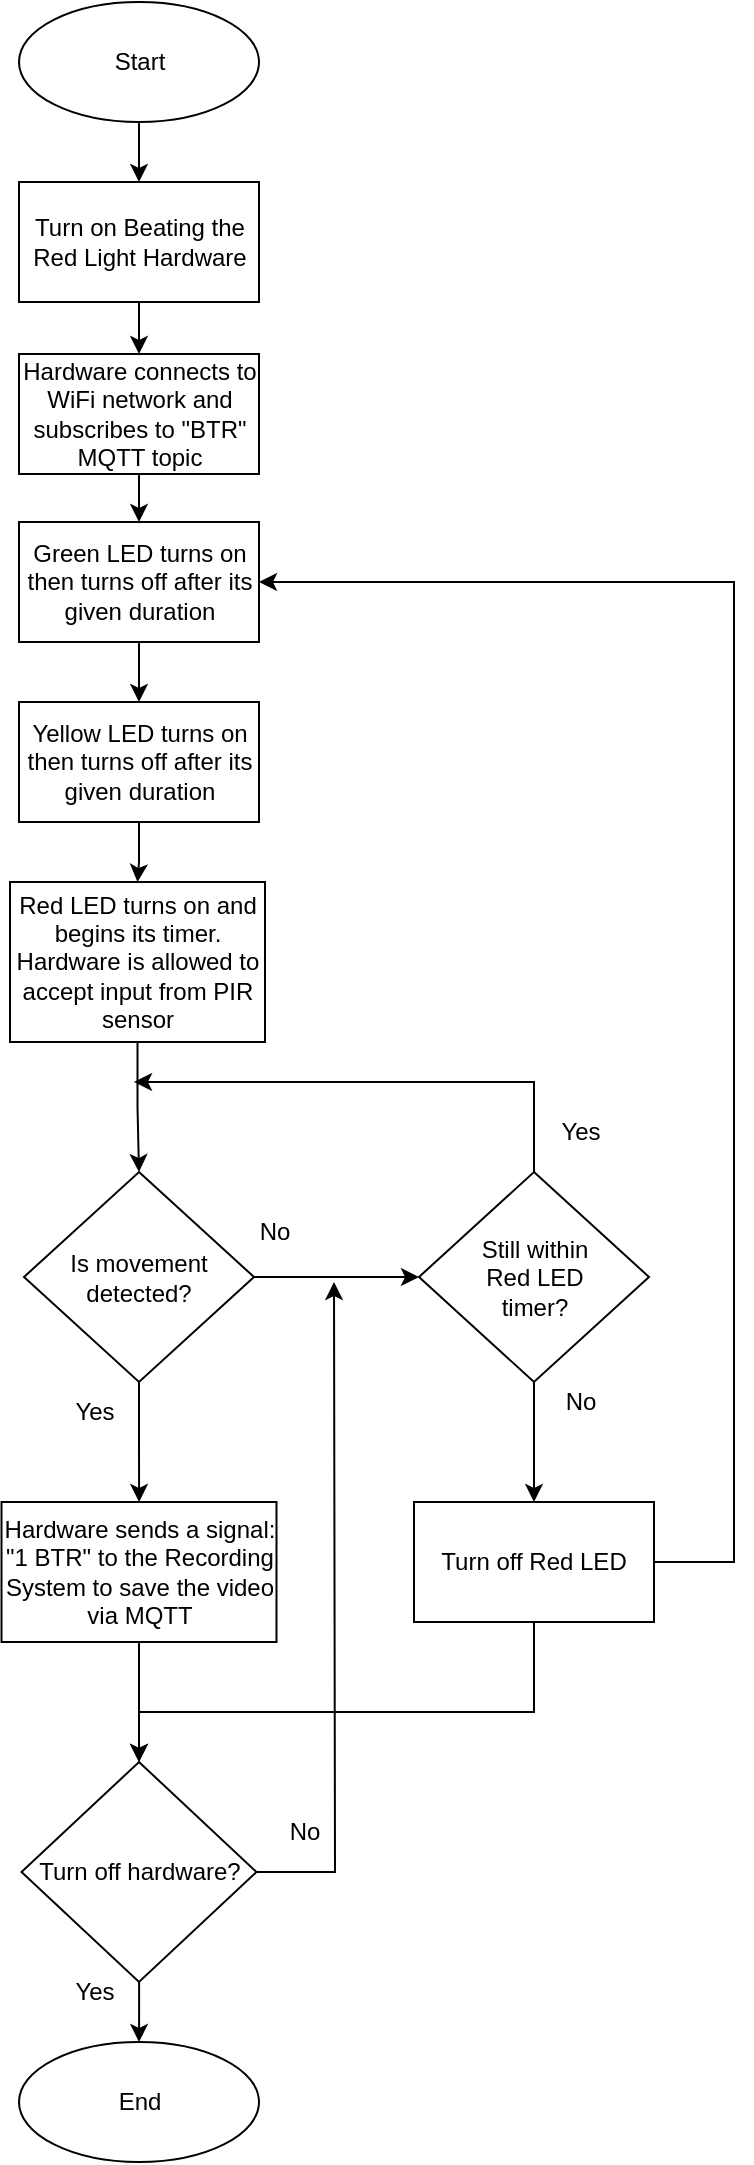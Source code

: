 <mxfile version="21.3.8" type="device">
  <diagram name="Page-1" id="hML4VPuGb0XIvmqMOA6E">
    <mxGraphModel dx="700" dy="1486" grid="1" gridSize="10" guides="1" tooltips="1" connect="1" arrows="1" fold="1" page="1" pageScale="1" pageWidth="850" pageHeight="1100" math="0" shadow="0">
      <root>
        <mxCell id="0" />
        <mxCell id="1" parent="0" />
        <mxCell id="1P9gHZw41DvnJjrTFkDb-3" style="edgeStyle=orthogonalEdgeStyle;rounded=0;orthogonalLoop=1;jettySize=auto;html=1;entryX=0.5;entryY=0;entryDx=0;entryDy=0;" parent="1" source="6fa3rH_UvGOGUlaae7Xy-1" target="1P9gHZw41DvnJjrTFkDb-1" edge="1">
          <mxGeometry relative="1" as="geometry" />
        </mxCell>
        <mxCell id="6fa3rH_UvGOGUlaae7Xy-1" value="Start" style="ellipse;whiteSpace=wrap;html=1;" parent="1" vertex="1">
          <mxGeometry x="302.5" y="-160" width="120" height="60" as="geometry" />
        </mxCell>
        <mxCell id="6fa3rH_UvGOGUlaae7Xy-30" style="edgeStyle=orthogonalEdgeStyle;rounded=0;orthogonalLoop=1;jettySize=auto;html=1;entryX=0.5;entryY=0;entryDx=0;entryDy=0;" parent="1" source="6fa3rH_UvGOGUlaae7Xy-4" target="6fa3rH_UvGOGUlaae7Xy-5" edge="1">
          <mxGeometry relative="1" as="geometry" />
        </mxCell>
        <mxCell id="6fa3rH_UvGOGUlaae7Xy-4" value="Green LED turns on then turns off after its given&lt;span style=&quot;white-space: pre;&quot;&gt; &lt;/span&gt;duration" style="rounded=0;whiteSpace=wrap;html=1;" parent="1" vertex="1">
          <mxGeometry x="302.5" y="100" width="120" height="60" as="geometry" />
        </mxCell>
        <mxCell id="6fa3rH_UvGOGUlaae7Xy-33" style="edgeStyle=orthogonalEdgeStyle;rounded=0;orthogonalLoop=1;jettySize=auto;html=1;entryX=0.5;entryY=0;entryDx=0;entryDy=0;" parent="1" source="6fa3rH_UvGOGUlaae7Xy-5" target="6fa3rH_UvGOGUlaae7Xy-6" edge="1">
          <mxGeometry relative="1" as="geometry" />
        </mxCell>
        <mxCell id="6fa3rH_UvGOGUlaae7Xy-5" value="Yellow LED turns on then turns off after its given duration" style="rounded=0;whiteSpace=wrap;html=1;" parent="1" vertex="1">
          <mxGeometry x="302.5" y="190" width="120" height="60" as="geometry" />
        </mxCell>
        <mxCell id="6fa3rH_UvGOGUlaae7Xy-12" value="" style="edgeStyle=orthogonalEdgeStyle;rounded=0;orthogonalLoop=1;jettySize=auto;html=1;" parent="1" source="6fa3rH_UvGOGUlaae7Xy-6" target="6fa3rH_UvGOGUlaae7Xy-11" edge="1">
          <mxGeometry relative="1" as="geometry" />
        </mxCell>
        <mxCell id="6fa3rH_UvGOGUlaae7Xy-6" value="Red LED turns on and begins its timer. Hardware is allowed to accept input from PIR sensor" style="rounded=0;whiteSpace=wrap;html=1;" parent="1" vertex="1">
          <mxGeometry x="298" y="280" width="127.5" height="80" as="geometry" />
        </mxCell>
        <mxCell id="6fa3rH_UvGOGUlaae7Xy-14" value="" style="edgeStyle=orthogonalEdgeStyle;rounded=0;orthogonalLoop=1;jettySize=auto;html=1;" parent="1" source="6fa3rH_UvGOGUlaae7Xy-11" target="6fa3rH_UvGOGUlaae7Xy-13" edge="1">
          <mxGeometry relative="1" as="geometry" />
        </mxCell>
        <mxCell id="6fa3rH_UvGOGUlaae7Xy-20" value="" style="edgeStyle=orthogonalEdgeStyle;rounded=0;orthogonalLoop=1;jettySize=auto;html=1;" parent="1" source="6fa3rH_UvGOGUlaae7Xy-11" target="6fa3rH_UvGOGUlaae7Xy-19" edge="1">
          <mxGeometry relative="1" as="geometry" />
        </mxCell>
        <mxCell id="6fa3rH_UvGOGUlaae7Xy-11" value="Is movement detected?" style="rhombus;whiteSpace=wrap;html=1;rounded=0;" parent="1" vertex="1">
          <mxGeometry x="305" y="425" width="115" height="105" as="geometry" />
        </mxCell>
        <mxCell id="RPbS4VBan_pOAzZXqhBr-2" value="" style="edgeStyle=orthogonalEdgeStyle;rounded=0;orthogonalLoop=1;jettySize=auto;html=1;" parent="1" source="6fa3rH_UvGOGUlaae7Xy-13" target="RPbS4VBan_pOAzZXqhBr-1" edge="1">
          <mxGeometry relative="1" as="geometry" />
        </mxCell>
        <mxCell id="6fa3rH_UvGOGUlaae7Xy-13" value="Hardware sends a signal: &quot;1 BTR&quot; to the Recording System to save the video via MQTT" style="whiteSpace=wrap;html=1;rounded=0;" parent="1" vertex="1">
          <mxGeometry x="293.75" y="590" width="137.5" height="70" as="geometry" />
        </mxCell>
        <mxCell id="6fa3rH_UvGOGUlaae7Xy-15" value="Yes" style="text;html=1;align=center;verticalAlign=middle;resizable=0;points=[];autosize=1;strokeColor=none;fillColor=none;" parent="1" vertex="1">
          <mxGeometry x="320" y="530" width="40" height="30" as="geometry" />
        </mxCell>
        <mxCell id="6fa3rH_UvGOGUlaae7Xy-22" style="edgeStyle=orthogonalEdgeStyle;rounded=0;orthogonalLoop=1;jettySize=auto;html=1;exitX=0.5;exitY=0;exitDx=0;exitDy=0;endArrow=classic;endFill=1;" parent="1" source="6fa3rH_UvGOGUlaae7Xy-19" edge="1">
          <mxGeometry relative="1" as="geometry">
            <mxPoint x="360" y="380" as="targetPoint" />
            <Array as="points">
              <mxPoint x="560" y="380" />
            </Array>
          </mxGeometry>
        </mxCell>
        <mxCell id="6fa3rH_UvGOGUlaae7Xy-25" value="" style="edgeStyle=orthogonalEdgeStyle;rounded=0;orthogonalLoop=1;jettySize=auto;html=1;" parent="1" source="6fa3rH_UvGOGUlaae7Xy-19" target="6fa3rH_UvGOGUlaae7Xy-24" edge="1">
          <mxGeometry relative="1" as="geometry" />
        </mxCell>
        <mxCell id="6fa3rH_UvGOGUlaae7Xy-19" value="Still within &lt;br&gt;Red LED &lt;br&gt;timer?" style="rhombus;whiteSpace=wrap;html=1;rounded=0;" parent="1" vertex="1">
          <mxGeometry x="502.5" y="425" width="115" height="105" as="geometry" />
        </mxCell>
        <mxCell id="6fa3rH_UvGOGUlaae7Xy-21" value="No" style="text;html=1;align=center;verticalAlign=middle;resizable=0;points=[];autosize=1;strokeColor=none;fillColor=none;" parent="1" vertex="1">
          <mxGeometry x="410" y="440" width="40" height="30" as="geometry" />
        </mxCell>
        <mxCell id="6fa3rH_UvGOGUlaae7Xy-23" value="Yes" style="text;html=1;align=center;verticalAlign=middle;resizable=0;points=[];autosize=1;strokeColor=none;fillColor=none;" parent="1" vertex="1">
          <mxGeometry x="562.5" y="390" width="40" height="30" as="geometry" />
        </mxCell>
        <mxCell id="6fa3rH_UvGOGUlaae7Xy-26" style="edgeStyle=orthogonalEdgeStyle;rounded=0;orthogonalLoop=1;jettySize=auto;html=1;entryX=1;entryY=0.5;entryDx=0;entryDy=0;exitX=1;exitY=0.5;exitDx=0;exitDy=0;" parent="1" source="6fa3rH_UvGOGUlaae7Xy-24" target="6fa3rH_UvGOGUlaae7Xy-4" edge="1">
          <mxGeometry relative="1" as="geometry">
            <mxPoint x="450" y="140" as="targetPoint" />
            <Array as="points">
              <mxPoint x="660" y="620" />
              <mxPoint x="660" y="130" />
            </Array>
          </mxGeometry>
        </mxCell>
        <mxCell id="yTmjmnK4851kwpCjc-eX-2" style="edgeStyle=orthogonalEdgeStyle;rounded=0;orthogonalLoop=1;jettySize=auto;html=1;entryX=0.5;entryY=0;entryDx=0;entryDy=0;" edge="1" parent="1" source="6fa3rH_UvGOGUlaae7Xy-24" target="RPbS4VBan_pOAzZXqhBr-1">
          <mxGeometry relative="1" as="geometry">
            <mxPoint x="360" y="720" as="targetPoint" />
            <Array as="points">
              <mxPoint x="560" y="695" />
              <mxPoint x="363" y="695" />
            </Array>
          </mxGeometry>
        </mxCell>
        <mxCell id="6fa3rH_UvGOGUlaae7Xy-24" value="Turn off Red LED" style="rounded=0;whiteSpace=wrap;html=1;" parent="1" vertex="1">
          <mxGeometry x="500" y="590" width="120" height="60" as="geometry" />
        </mxCell>
        <mxCell id="6fa3rH_UvGOGUlaae7Xy-36" value="No" style="text;html=1;align=center;verticalAlign=middle;resizable=0;points=[];autosize=1;strokeColor=none;fillColor=none;" parent="1" vertex="1">
          <mxGeometry x="562.5" y="525" width="40" height="30" as="geometry" />
        </mxCell>
        <mxCell id="RPbS4VBan_pOAzZXqhBr-3" style="edgeStyle=orthogonalEdgeStyle;rounded=0;orthogonalLoop=1;jettySize=auto;html=1;" parent="1" source="RPbS4VBan_pOAzZXqhBr-1" edge="1">
          <mxGeometry relative="1" as="geometry">
            <mxPoint x="460" y="480" as="targetPoint" />
          </mxGeometry>
        </mxCell>
        <mxCell id="RPbS4VBan_pOAzZXqhBr-5" style="edgeStyle=orthogonalEdgeStyle;rounded=0;orthogonalLoop=1;jettySize=auto;html=1;" parent="1" source="RPbS4VBan_pOAzZXqhBr-1" edge="1">
          <mxGeometry relative="1" as="geometry">
            <mxPoint x="362.5" y="860" as="targetPoint" />
          </mxGeometry>
        </mxCell>
        <mxCell id="RPbS4VBan_pOAzZXqhBr-1" value="Turn off hardware?" style="rhombus;whiteSpace=wrap;html=1;rounded=0;" parent="1" vertex="1">
          <mxGeometry x="303.75" y="720" width="117.5" height="110" as="geometry" />
        </mxCell>
        <mxCell id="RPbS4VBan_pOAzZXqhBr-4" value="No" style="text;html=1;align=center;verticalAlign=middle;resizable=0;points=[];autosize=1;strokeColor=none;fillColor=none;" parent="1" vertex="1">
          <mxGeometry x="425" y="740" width="40" height="30" as="geometry" />
        </mxCell>
        <mxCell id="RPbS4VBan_pOAzZXqhBr-6" value="End" style="ellipse;whiteSpace=wrap;html=1;" parent="1" vertex="1">
          <mxGeometry x="302.5" y="860" width="120" height="60" as="geometry" />
        </mxCell>
        <mxCell id="RPbS4VBan_pOAzZXqhBr-7" value="Yes" style="text;html=1;align=center;verticalAlign=middle;resizable=0;points=[];autosize=1;strokeColor=none;fillColor=none;" parent="1" vertex="1">
          <mxGeometry x="320" y="820" width="40" height="30" as="geometry" />
        </mxCell>
        <mxCell id="1P9gHZw41DvnJjrTFkDb-4" style="edgeStyle=orthogonalEdgeStyle;rounded=0;orthogonalLoop=1;jettySize=auto;html=1;" parent="1" source="1P9gHZw41DvnJjrTFkDb-1" target="1P9gHZw41DvnJjrTFkDb-2" edge="1">
          <mxGeometry relative="1" as="geometry" />
        </mxCell>
        <mxCell id="1P9gHZw41DvnJjrTFkDb-1" value="Turn on Beating the Red Light Hardware" style="whiteSpace=wrap;html=1;" parent="1" vertex="1">
          <mxGeometry x="302.5" y="-70" width="120" height="60" as="geometry" />
        </mxCell>
        <mxCell id="1P9gHZw41DvnJjrTFkDb-5" style="edgeStyle=orthogonalEdgeStyle;rounded=0;orthogonalLoop=1;jettySize=auto;html=1;exitX=0.5;exitY=1;exitDx=0;exitDy=0;entryX=0.5;entryY=0;entryDx=0;entryDy=0;" parent="1" source="1P9gHZw41DvnJjrTFkDb-2" target="6fa3rH_UvGOGUlaae7Xy-4" edge="1">
          <mxGeometry relative="1" as="geometry" />
        </mxCell>
        <mxCell id="1P9gHZw41DvnJjrTFkDb-2" value="Hardware connects to WiFi network and subscribes to &quot;BTR&quot; MQTT topic" style="whiteSpace=wrap;html=1;" parent="1" vertex="1">
          <mxGeometry x="302.5" y="16" width="120" height="60" as="geometry" />
        </mxCell>
      </root>
    </mxGraphModel>
  </diagram>
</mxfile>
